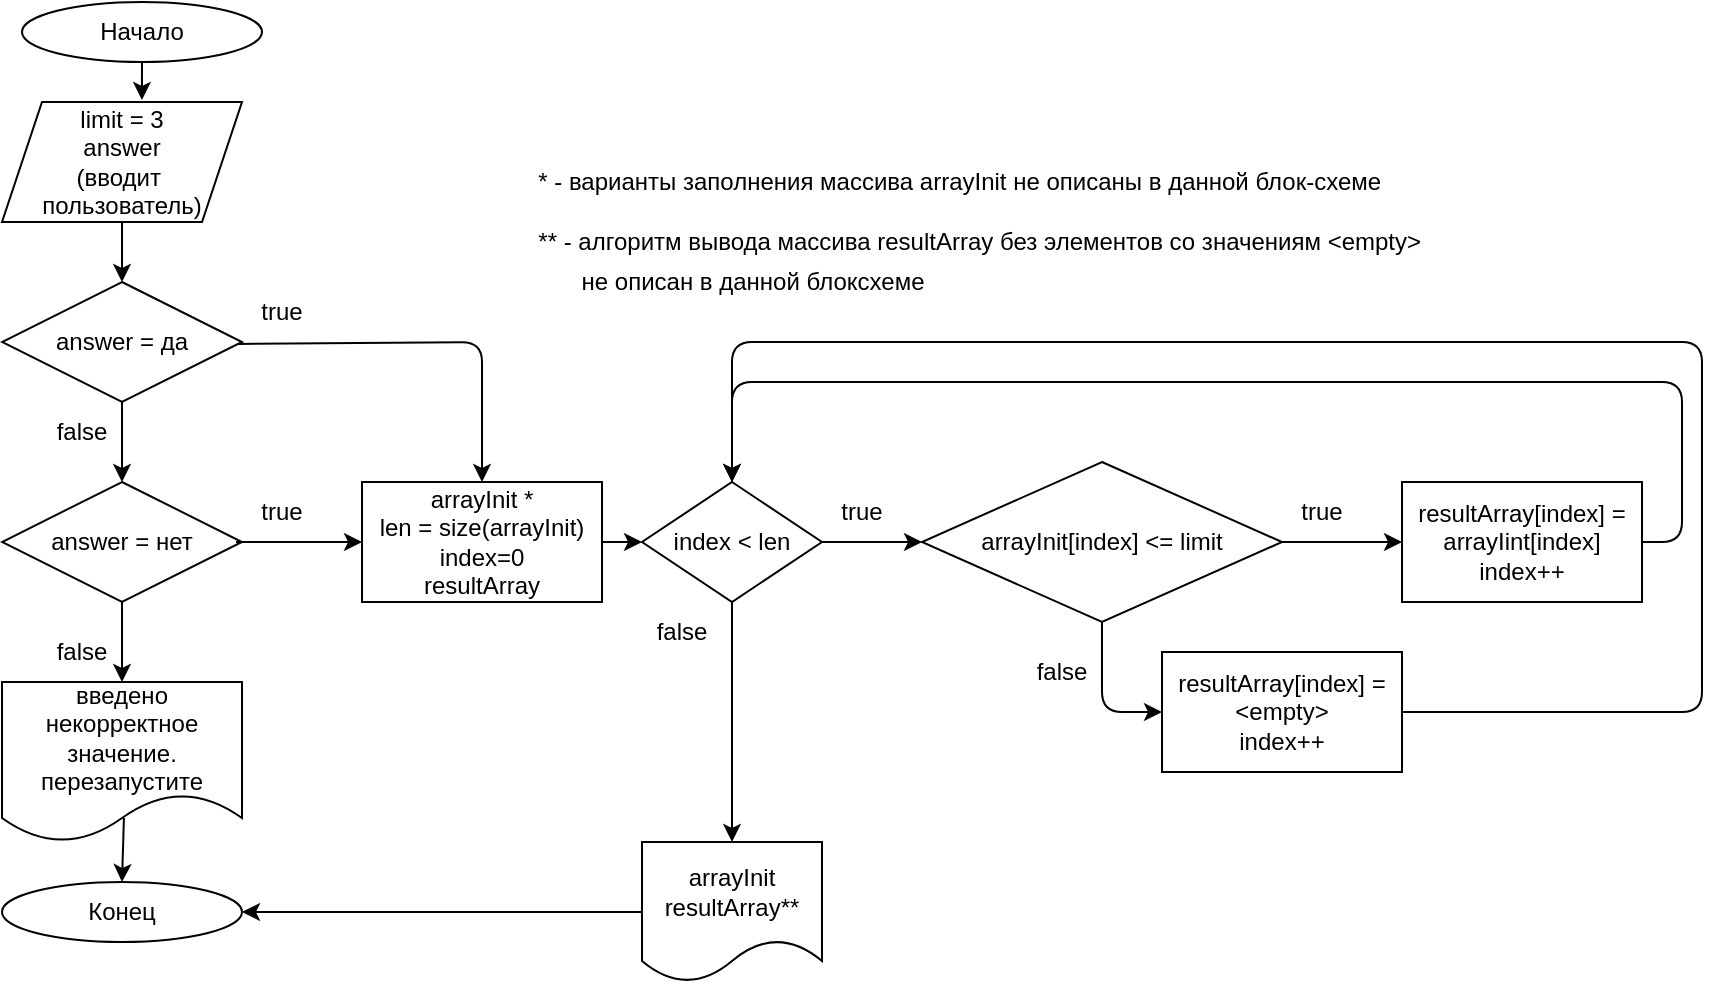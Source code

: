 <mxfile>
    <diagram id="1rbI1m65IxTEbKFKkbdv" name="Page-1">
        <mxGraphModel dx="1102" dy="478" grid="1" gridSize="10" guides="1" tooltips="1" connect="1" arrows="1" fold="1" page="1" pageScale="1" pageWidth="827" pageHeight="1169" math="0" shadow="0">
            <root>
                <mxCell id="0"/>
                <mxCell id="1" parent="0"/>
                <mxCell id="4" style="edgeStyle=none;html=1;exitX=0.5;exitY=1;exitDx=0;exitDy=0;entryX=0.583;entryY=-0.017;entryDx=0;entryDy=0;entryPerimeter=0;" edge="1" parent="1" source="2" target="3">
                    <mxGeometry relative="1" as="geometry"/>
                </mxCell>
                <mxCell id="2" value="Начало" style="ellipse;whiteSpace=wrap;html=1;" vertex="1" parent="1">
                    <mxGeometry x="270" y="60" width="120" height="30" as="geometry"/>
                </mxCell>
                <mxCell id="5" style="edgeStyle=none;html=1;exitX=0.5;exitY=1;exitDx=0;exitDy=0;" edge="1" parent="1" source="3">
                    <mxGeometry relative="1" as="geometry">
                        <mxPoint x="320" y="200" as="targetPoint"/>
                    </mxGeometry>
                </mxCell>
                <mxCell id="3" value="limit = 3&lt;br&gt;answer&lt;br&gt;(вводит&amp;nbsp; пользователь)" style="shape=parallelogram;perimeter=parallelogramPerimeter;whiteSpace=wrap;html=1;fixedSize=1;" vertex="1" parent="1">
                    <mxGeometry x="260" y="110" width="120" height="60" as="geometry"/>
                </mxCell>
                <mxCell id="10" style="edgeStyle=none;html=1;exitX=0.5;exitY=1;exitDx=0;exitDy=0;entryX=0.5;entryY=0;entryDx=0;entryDy=0;" edge="1" parent="1" source="6" target="8">
                    <mxGeometry relative="1" as="geometry"/>
                </mxCell>
                <mxCell id="6" value="answer = да" style="rhombus;whiteSpace=wrap;html=1;" vertex="1" parent="1">
                    <mxGeometry x="260" y="200" width="120" height="60" as="geometry"/>
                </mxCell>
                <mxCell id="12" style="edgeStyle=none;html=1;exitX=0.5;exitY=1;exitDx=0;exitDy=0;entryX=0.5;entryY=0;entryDx=0;entryDy=0;" edge="1" parent="1" source="8" target="9">
                    <mxGeometry relative="1" as="geometry"/>
                </mxCell>
                <mxCell id="8" value="answer = нет" style="rhombus;whiteSpace=wrap;html=1;" vertex="1" parent="1">
                    <mxGeometry x="260" y="300" width="120" height="60" as="geometry"/>
                </mxCell>
                <mxCell id="19" style="edgeStyle=none;html=1;entryX=0.5;entryY=0;entryDx=0;entryDy=0;exitX=0.508;exitY=0.85;exitDx=0;exitDy=0;exitPerimeter=0;" edge="1" parent="1" source="9" target="18">
                    <mxGeometry relative="1" as="geometry">
                        <mxPoint x="320" y="480" as="sourcePoint"/>
                    </mxGeometry>
                </mxCell>
                <mxCell id="9" value="введено некорректное значение.&lt;br&gt;перезапустите" style="shape=document;whiteSpace=wrap;html=1;boundedLbl=1;" vertex="1" parent="1">
                    <mxGeometry x="260" y="400" width="120" height="80" as="geometry"/>
                </mxCell>
                <mxCell id="48" style="edgeStyle=none;html=1;entryX=0.5;entryY=0;entryDx=0;entryDy=0;exitX=0.133;exitY=1.033;exitDx=0;exitDy=0;exitPerimeter=0;" edge="1" parent="1" source="14" target="20">
                    <mxGeometry relative="1" as="geometry">
                        <Array as="points">
                            <mxPoint x="500" y="230"/>
                        </Array>
                    </mxGeometry>
                </mxCell>
                <mxCell id="14" value="true" style="text;html=1;strokeColor=none;fillColor=none;align=center;verticalAlign=middle;whiteSpace=wrap;rounded=0;" vertex="1" parent="1">
                    <mxGeometry x="370" y="200" width="60" height="30" as="geometry"/>
                </mxCell>
                <mxCell id="21" style="edgeStyle=none;html=1;entryX=0;entryY=0.5;entryDx=0;entryDy=0;exitX=0.117;exitY=1;exitDx=0;exitDy=0;exitPerimeter=0;" edge="1" parent="1" source="15" target="20">
                    <mxGeometry relative="1" as="geometry">
                        <mxPoint x="370" y="330" as="sourcePoint"/>
                    </mxGeometry>
                </mxCell>
                <mxCell id="15" value="true" style="text;html=1;strokeColor=none;fillColor=none;align=center;verticalAlign=middle;whiteSpace=wrap;rounded=0;" vertex="1" parent="1">
                    <mxGeometry x="370" y="300" width="60" height="30" as="geometry"/>
                </mxCell>
                <mxCell id="16" value="false" style="text;html=1;strokeColor=none;fillColor=none;align=center;verticalAlign=middle;whiteSpace=wrap;rounded=0;" vertex="1" parent="1">
                    <mxGeometry x="270" y="260" width="60" height="30" as="geometry"/>
                </mxCell>
                <mxCell id="17" value="false" style="text;html=1;strokeColor=none;fillColor=none;align=center;verticalAlign=middle;whiteSpace=wrap;rounded=0;" vertex="1" parent="1">
                    <mxGeometry x="270" y="370" width="60" height="30" as="geometry"/>
                </mxCell>
                <mxCell id="18" value="Конец" style="ellipse;whiteSpace=wrap;html=1;" vertex="1" parent="1">
                    <mxGeometry x="260" y="500" width="120" height="30" as="geometry"/>
                </mxCell>
                <mxCell id="24" style="edgeStyle=none;html=1;exitX=1;exitY=0.5;exitDx=0;exitDy=0;entryX=0;entryY=0.5;entryDx=0;entryDy=0;" edge="1" parent="1" source="20" target="22">
                    <mxGeometry relative="1" as="geometry"/>
                </mxCell>
                <mxCell id="20" value="arrayInit *&lt;br&gt;len = size(arrayInit)&lt;br&gt;index=0&lt;br&gt;resultArray" style="rounded=0;whiteSpace=wrap;html=1;" vertex="1" parent="1">
                    <mxGeometry x="440" y="300" width="120" height="60" as="geometry"/>
                </mxCell>
                <mxCell id="35" style="edgeStyle=none;html=1;entryX=0.5;entryY=0;entryDx=0;entryDy=0;" edge="1" parent="1" source="22" target="34">
                    <mxGeometry relative="1" as="geometry"/>
                </mxCell>
                <mxCell id="22" value="index &amp;lt; len" style="rhombus;whiteSpace=wrap;html=1;" vertex="1" parent="1">
                    <mxGeometry x="580" y="300" width="90" height="60" as="geometry"/>
                </mxCell>
                <mxCell id="25" value="true" style="text;html=1;strokeColor=none;fillColor=none;align=center;verticalAlign=middle;whiteSpace=wrap;rounded=0;" vertex="1" parent="1">
                    <mxGeometry x="660" y="300" width="60" height="30" as="geometry"/>
                </mxCell>
                <mxCell id="38" style="edgeStyle=none;html=1;entryX=0;entryY=0.5;entryDx=0;entryDy=0;" edge="1" parent="1" source="27" target="40">
                    <mxGeometry relative="1" as="geometry">
                        <mxPoint x="860" y="457.98" as="targetPoint"/>
                        <Array as="points">
                            <mxPoint x="810" y="415"/>
                        </Array>
                    </mxGeometry>
                </mxCell>
                <mxCell id="27" value="arrayInit[index] &amp;lt;= limit" style="rhombus;whiteSpace=wrap;html=1;" vertex="1" parent="1">
                    <mxGeometry x="720" y="290" width="180" height="80" as="geometry"/>
                </mxCell>
                <mxCell id="29" style="edgeStyle=none;html=1;entryX=0;entryY=0.5;entryDx=0;entryDy=0;" edge="1" parent="1" target="27">
                    <mxGeometry relative="1" as="geometry">
                        <mxPoint x="670" y="330" as="sourcePoint"/>
                        <mxPoint x="700" y="390" as="targetPoint"/>
                    </mxGeometry>
                </mxCell>
                <mxCell id="30" style="edgeStyle=none;html=1;entryX=0;entryY=0.5;entryDx=0;entryDy=0;exitX=1;exitY=0.5;exitDx=0;exitDy=0;" edge="1" parent="1" source="27">
                    <mxGeometry relative="1" as="geometry">
                        <mxPoint x="910" y="370" as="sourcePoint"/>
                        <mxPoint x="960" y="330" as="targetPoint"/>
                    </mxGeometry>
                </mxCell>
                <mxCell id="31" value="true" style="text;html=1;strokeColor=none;fillColor=none;align=center;verticalAlign=middle;whiteSpace=wrap;rounded=0;" vertex="1" parent="1">
                    <mxGeometry x="890" y="300" width="60" height="30" as="geometry"/>
                </mxCell>
                <mxCell id="33" style="edgeStyle=none;html=1;exitX=1;exitY=0.5;exitDx=0;exitDy=0;entryX=0.5;entryY=0;entryDx=0;entryDy=0;" edge="1" parent="1" source="32" target="22">
                    <mxGeometry relative="1" as="geometry">
                        <Array as="points">
                            <mxPoint x="1100" y="330"/>
                            <mxPoint x="1100" y="250"/>
                            <mxPoint x="625" y="250"/>
                        </Array>
                    </mxGeometry>
                </mxCell>
                <mxCell id="32" value="resultArray[index] = arrayIint[index]&lt;br&gt;index++" style="rounded=0;whiteSpace=wrap;html=1;" vertex="1" parent="1">
                    <mxGeometry x="960" y="300" width="120" height="60" as="geometry"/>
                </mxCell>
                <mxCell id="44" style="edgeStyle=none;html=1;entryX=1;entryY=0.5;entryDx=0;entryDy=0;" edge="1" parent="1" source="34" target="18">
                    <mxGeometry relative="1" as="geometry">
                        <mxPoint x="570" y="515" as="targetPoint"/>
                    </mxGeometry>
                </mxCell>
                <mxCell id="34" value="arrayInit&lt;br&gt;resultArray**" style="shape=document;whiteSpace=wrap;html=1;boundedLbl=1;" vertex="1" parent="1">
                    <mxGeometry x="580" y="480" width="90" height="70" as="geometry"/>
                </mxCell>
                <mxCell id="36" value="false" style="text;html=1;strokeColor=none;fillColor=none;align=center;verticalAlign=middle;whiteSpace=wrap;rounded=0;" vertex="1" parent="1">
                    <mxGeometry x="570" y="360" width="60" height="30" as="geometry"/>
                </mxCell>
                <mxCell id="39" value="false" style="text;html=1;strokeColor=none;fillColor=none;align=center;verticalAlign=middle;whiteSpace=wrap;rounded=0;" vertex="1" parent="1">
                    <mxGeometry x="760" y="380" width="60" height="30" as="geometry"/>
                </mxCell>
                <mxCell id="41" style="edgeStyle=none;html=1;entryX=0.5;entryY=0;entryDx=0;entryDy=0;" edge="1" parent="1" source="40" target="22">
                    <mxGeometry relative="1" as="geometry">
                        <Array as="points">
                            <mxPoint x="1110" y="415"/>
                            <mxPoint x="1110" y="360"/>
                            <mxPoint x="1110" y="230"/>
                            <mxPoint x="625" y="230"/>
                        </Array>
                    </mxGeometry>
                </mxCell>
                <mxCell id="40" value="resultArray[index] = &amp;lt;empty&amp;gt;&lt;br&gt;index++" style="rounded=0;whiteSpace=wrap;html=1;" vertex="1" parent="1">
                    <mxGeometry x="840" y="385" width="120" height="60" as="geometry"/>
                </mxCell>
                <mxCell id="46" value="** - алгоритм вывода массива resultArray без элементов со значениям &amp;lt;empty&amp;gt;&amp;nbsp;" style="text;html=1;align=center;verticalAlign=middle;resizable=0;points=[];autosize=1;strokeColor=none;fillColor=none;" vertex="1" parent="1">
                    <mxGeometry x="520" y="170" width="460" height="20" as="geometry"/>
                </mxCell>
                <mxCell id="47" value="* - варианты заполнения массива arrayInit не описаны в данной блок-схеме&amp;nbsp;" style="text;html=1;align=center;verticalAlign=middle;resizable=0;points=[];autosize=1;strokeColor=none;fillColor=none;" vertex="1" parent="1">
                    <mxGeometry x="520" y="140" width="440" height="20" as="geometry"/>
                </mxCell>
                <mxCell id="49" value="&amp;nbsp;не описан в данной блоксхеме&amp;nbsp;" style="text;html=1;align=center;verticalAlign=middle;resizable=0;points=[];autosize=1;strokeColor=none;fillColor=none;" vertex="1" parent="1">
                    <mxGeometry x="540" y="190" width="190" height="20" as="geometry"/>
                </mxCell>
            </root>
        </mxGraphModel>
    </diagram>
</mxfile>